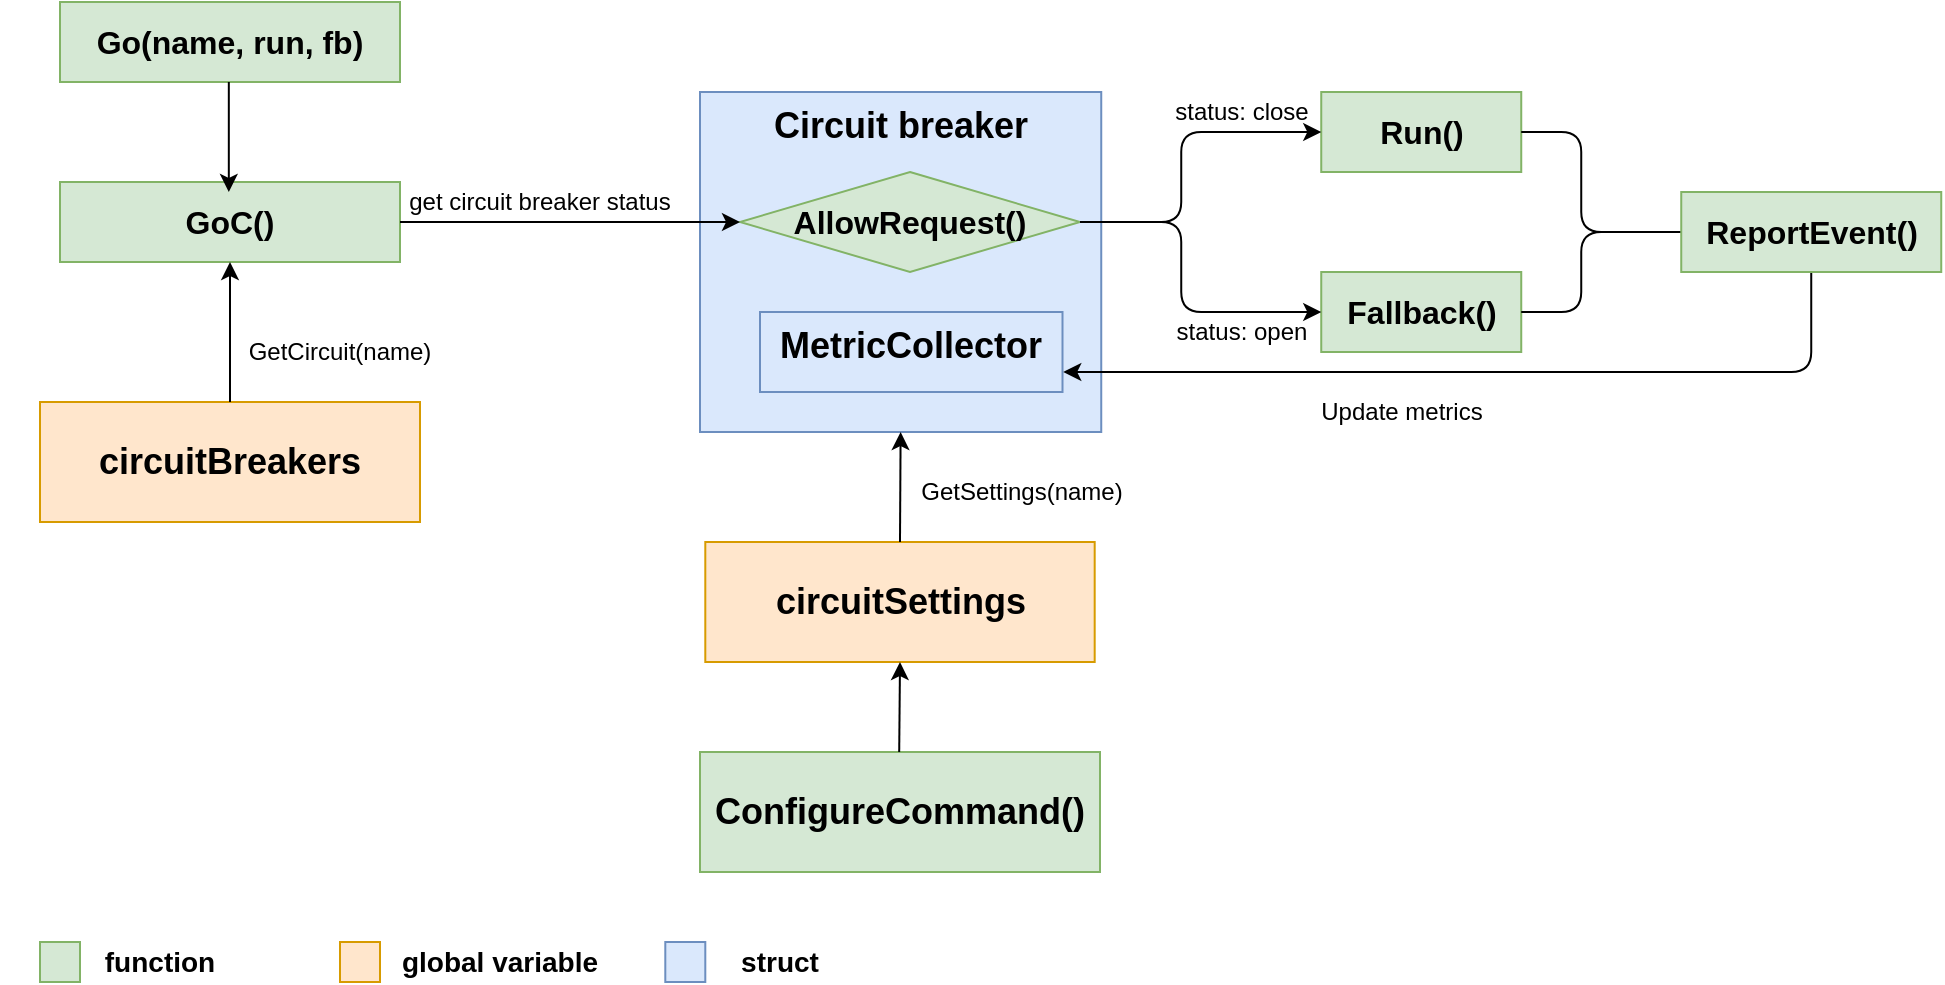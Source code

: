 <mxfile version="14.9.3" type="github">
  <diagram id="kpx5KUNioDjyzZGF05Ip" name="Page-1">
    <mxGraphModel dx="1117" dy="637" grid="1" gridSize="10" guides="1" tooltips="1" connect="1" arrows="1" fold="1" page="1" pageScale="1" pageWidth="827" pageHeight="1169" math="0" shadow="0">
      <root>
        <mxCell id="0" />
        <mxCell id="1" parent="0" />
        <mxCell id="l-F9UILul_ZIK0xFE01Y-2" value="Circuit breaker" style="rounded=0;whiteSpace=wrap;html=1;fillColor=#dae8fc;strokeColor=#6c8ebf;fontSize=18;fontStyle=1;verticalAlign=top;" parent="1" vertex="1">
          <mxGeometry x="550" y="195" width="200.62" height="170" as="geometry" />
        </mxCell>
        <mxCell id="l-F9UILul_ZIK0xFE01Y-4" value="MetricCollector" style="rounded=0;whiteSpace=wrap;html=1;fontSize=18;verticalAlign=top;fillColor=#dae8fc;strokeColor=#6c8ebf;fontStyle=1" parent="1" vertex="1">
          <mxGeometry x="580" y="305" width="151.25" height="40" as="geometry" />
        </mxCell>
        <mxCell id="l-F9UILul_ZIK0xFE01Y-5" value="Run()" style="rounded=0;whiteSpace=wrap;html=1;fontSize=16;verticalAlign=middle;fillColor=#d5e8d4;strokeColor=#82b366;fontStyle=1;" parent="1" vertex="1">
          <mxGeometry x="860.62" y="195" width="100" height="40" as="geometry" />
        </mxCell>
        <mxCell id="l-F9UILul_ZIK0xFE01Y-6" value="Fallback()" style="rounded=0;whiteSpace=wrap;html=1;fontSize=16;verticalAlign=middle;fillColor=#d5e8d4;strokeColor=#82b366;fontStyle=1;" parent="1" vertex="1">
          <mxGeometry x="860.62" y="285" width="100" height="40" as="geometry" />
        </mxCell>
        <mxCell id="l-F9UILul_ZIK0xFE01Y-11" value="AllowRequest()" style="rhombus;whiteSpace=wrap;html=1;fontSize=16;verticalAlign=middle;fillColor=#d5e8d4;strokeColor=#82b366;fontStyle=1" parent="1" vertex="1">
          <mxGeometry x="570" y="235" width="170" height="50" as="geometry" />
        </mxCell>
        <mxCell id="l-F9UILul_ZIK0xFE01Y-13" value="" style="edgeStyle=elbowEdgeStyle;elbow=horizontal;endArrow=classic;html=1;fontSize=12;fontColor=#FFFFFF;entryX=0;entryY=0.5;entryDx=0;entryDy=0;exitX=1;exitY=0.5;exitDx=0;exitDy=0;" parent="1" source="l-F9UILul_ZIK0xFE01Y-11" target="l-F9UILul_ZIK0xFE01Y-5" edge="1">
          <mxGeometry width="50" height="50" relative="1" as="geometry">
            <mxPoint x="740" y="255" as="sourcePoint" />
            <mxPoint x="790" y="205" as="targetPoint" />
            <Array as="points">
              <mxPoint x="790.62" y="235" />
            </Array>
          </mxGeometry>
        </mxCell>
        <mxCell id="l-F9UILul_ZIK0xFE01Y-14" value="" style="edgeStyle=elbowEdgeStyle;elbow=horizontal;endArrow=classic;html=1;fontSize=12;fontColor=#FFFFFF;entryX=0;entryY=0.5;entryDx=0;entryDy=0;exitX=1;exitY=0.5;exitDx=0;exitDy=0;" parent="1" source="l-F9UILul_ZIK0xFE01Y-11" target="l-F9UILul_ZIK0xFE01Y-6" edge="1">
          <mxGeometry width="50" height="50" relative="1" as="geometry">
            <mxPoint x="740.0" y="275" as="sourcePoint" />
            <mxPoint x="820.62" y="235" as="targetPoint" />
            <Array as="points">
              <mxPoint x="790.62" y="285" />
              <mxPoint x="790.62" y="285" />
              <mxPoint x="770.62" y="255" />
              <mxPoint x="780.62" y="285" />
            </Array>
          </mxGeometry>
        </mxCell>
        <mxCell id="l-F9UILul_ZIK0xFE01Y-16" value="status: close" style="text;html=1;strokeColor=none;fillColor=none;align=center;verticalAlign=middle;whiteSpace=wrap;rounded=0;fontSize=12;" parent="1" vertex="1">
          <mxGeometry x="780.62" y="195" width="80" height="20" as="geometry" />
        </mxCell>
        <mxCell id="l-F9UILul_ZIK0xFE01Y-18" value="status: open" style="text;html=1;strokeColor=none;fillColor=none;align=center;verticalAlign=middle;whiteSpace=wrap;rounded=0;fontSize=12;" parent="1" vertex="1">
          <mxGeometry x="780.62" y="305" width="80" height="20" as="geometry" />
        </mxCell>
        <mxCell id="l-F9UILul_ZIK0xFE01Y-21" value="" style="edgeStyle=elbowEdgeStyle;elbow=vertical;endArrow=classic;html=1;fontSize=12;fontColor=#000000;rounded=1;exitX=0.5;exitY=1;exitDx=0;exitDy=0;" parent="1" source="l-F9UILul_ZIK0xFE01Y-27" edge="1">
          <mxGeometry width="50" height="50" relative="1" as="geometry">
            <mxPoint x="1040.62" y="265" as="sourcePoint" />
            <mxPoint x="731.62" y="335" as="targetPoint" />
            <Array as="points">
              <mxPoint x="920.62" y="335" />
              <mxPoint x="890.62" y="365" />
              <mxPoint x="880.62" y="365" />
            </Array>
          </mxGeometry>
        </mxCell>
        <mxCell id="l-F9UILul_ZIK0xFE01Y-23" value="" style="edgeStyle=elbowEdgeStyle;elbow=horizontal;endArrow=none;html=1;fontSize=12;fontColor=#000000;endFill=0;rounded=1;" parent="1" edge="1">
          <mxGeometry width="50" height="50" relative="1" as="geometry">
            <mxPoint x="960.62" y="215" as="sourcePoint" />
            <mxPoint x="1040.62" y="265" as="targetPoint" />
            <Array as="points">
              <mxPoint x="990.62" y="245" />
            </Array>
          </mxGeometry>
        </mxCell>
        <mxCell id="l-F9UILul_ZIK0xFE01Y-24" value="" style="edgeStyle=elbowEdgeStyle;elbow=horizontal;endArrow=none;html=1;fontSize=12;fontColor=#000000;exitX=1;exitY=0.5;exitDx=0;exitDy=0;endFill=0;rounded=1;" parent="1" source="l-F9UILul_ZIK0xFE01Y-6" edge="1">
          <mxGeometry width="50" height="50" relative="1" as="geometry">
            <mxPoint x="970.62" y="305" as="sourcePoint" />
            <mxPoint x="1030.62" y="265" as="targetPoint" />
            <Array as="points">
              <mxPoint x="990.62" y="285" />
            </Array>
          </mxGeometry>
        </mxCell>
        <mxCell id="l-F9UILul_ZIK0xFE01Y-25" value="Update metrics" style="text;html=1;strokeColor=none;fillColor=none;align=center;verticalAlign=middle;whiteSpace=wrap;rounded=0;fontSize=12;" parent="1" vertex="1">
          <mxGeometry x="790.62" y="345" width="220" height="20" as="geometry" />
        </mxCell>
        <mxCell id="l-F9UILul_ZIK0xFE01Y-27" value="ReportEvent()" style="rounded=0;whiteSpace=wrap;html=1;fontSize=16;verticalAlign=middle;fillColor=#d5e8d4;strokeColor=#82b366;fontStyle=1;" parent="1" vertex="1">
          <mxGeometry x="1040.62" y="245" width="130" height="40" as="geometry" />
        </mxCell>
        <mxCell id="l-F9UILul_ZIK0xFE01Y-28" value="circuitSettings" style="rounded=0;whiteSpace=wrap;html=1;fillColor=#ffe6cc;strokeColor=#d79b00;fontSize=18;fontStyle=1;verticalAlign=middle;" parent="1" vertex="1">
          <mxGeometry x="552.65" y="420" width="194.69" height="60" as="geometry" />
        </mxCell>
        <mxCell id="l-F9UILul_ZIK0xFE01Y-30" value="" style="endArrow=classic;html=1;fontSize=16;fontColor=#000000;entryX=0.5;entryY=1;entryDx=0;entryDy=0;exitX=0.5;exitY=0;exitDx=0;exitDy=0;" parent="1" source="l-F9UILul_ZIK0xFE01Y-28" target="l-F9UILul_ZIK0xFE01Y-2" edge="1">
          <mxGeometry width="50" height="50" relative="1" as="geometry">
            <mxPoint x="660.62" y="395" as="sourcePoint" />
            <mxPoint x="660.62" y="375" as="targetPoint" />
          </mxGeometry>
        </mxCell>
        <mxCell id="l-F9UILul_ZIK0xFE01Y-34" style="edgeStyle=orthogonalEdgeStyle;rounded=1;orthogonalLoop=1;jettySize=auto;html=1;exitX=0.5;exitY=1;exitDx=0;exitDy=0;fontSize=16;fontColor=#000000;endArrow=none;endFill=0;" parent="1" source="l-F9UILul_ZIK0xFE01Y-25" target="l-F9UILul_ZIK0xFE01Y-25" edge="1">
          <mxGeometry relative="1" as="geometry" />
        </mxCell>
        <mxCell id="l-F9UILul_ZIK0xFE01Y-36" value="ConfigureCommand()" style="rounded=0;whiteSpace=wrap;html=1;fillColor=#d5e8d4;strokeColor=#82b366;fontSize=18;fontStyle=1;verticalAlign=middle;" parent="1" vertex="1">
          <mxGeometry x="550" y="525" width="200" height="60" as="geometry" />
        </mxCell>
        <mxCell id="l-F9UILul_ZIK0xFE01Y-37" value="" style="endArrow=classic;html=1;fontSize=16;fontColor=#000000;exitX=0.5;exitY=0;exitDx=0;exitDy=0;" parent="1" edge="1">
          <mxGeometry width="50" height="50" relative="1" as="geometry">
            <mxPoint x="649.6" y="525" as="sourcePoint" />
            <mxPoint x="650" y="480" as="targetPoint" />
          </mxGeometry>
        </mxCell>
        <mxCell id="l-F9UILul_ZIK0xFE01Y-38" value="GetSettings(name)" style="text;html=1;strokeColor=none;fillColor=none;align=center;verticalAlign=middle;whiteSpace=wrap;rounded=0;fontSize=12;" parent="1" vertex="1">
          <mxGeometry x="600.62" y="385" width="220" height="20" as="geometry" />
        </mxCell>
        <mxCell id="l-F9UILul_ZIK0xFE01Y-39" value="circuitBreakers" style="rounded=0;whiteSpace=wrap;html=1;fillColor=#ffe6cc;strokeColor=#d79b00;fontSize=18;fontStyle=1;verticalAlign=middle;" parent="1" vertex="1">
          <mxGeometry x="220" y="350" width="190" height="60" as="geometry" />
        </mxCell>
        <mxCell id="l-F9UILul_ZIK0xFE01Y-40" value="GoC()" style="rounded=0;whiteSpace=wrap;html=1;fontSize=16;verticalAlign=middle;fillColor=#d5e8d4;strokeColor=#82b366;fontStyle=1;" parent="1" vertex="1">
          <mxGeometry x="230" y="240" width="170" height="40" as="geometry" />
        </mxCell>
        <mxCell id="l-F9UILul_ZIK0xFE01Y-41" value="Go(name, run, fb)" style="rounded=0;whiteSpace=wrap;html=1;fontSize=16;verticalAlign=middle;fillColor=#d5e8d4;strokeColor=#82b366;fontStyle=1;" parent="1" vertex="1">
          <mxGeometry x="230" y="150" width="170" height="40" as="geometry" />
        </mxCell>
        <mxCell id="l-F9UILul_ZIK0xFE01Y-42" value="" style="endArrow=classic;html=1;fontSize=16;fontColor=#000000;" parent="1" edge="1">
          <mxGeometry width="50" height="50" relative="1" as="geometry">
            <mxPoint x="314.41" y="190" as="sourcePoint" />
            <mxPoint x="314.41" y="245" as="targetPoint" />
          </mxGeometry>
        </mxCell>
        <mxCell id="l-F9UILul_ZIK0xFE01Y-43" value="" style="endArrow=classic;html=1;fontSize=16;fontColor=#000000;exitX=0.5;exitY=0;exitDx=0;exitDy=0;" parent="1" source="l-F9UILul_ZIK0xFE01Y-39" edge="1">
          <mxGeometry width="50" height="50" relative="1" as="geometry">
            <mxPoint x="314.17" y="330" as="sourcePoint" />
            <mxPoint x="315" y="280" as="targetPoint" />
          </mxGeometry>
        </mxCell>
        <mxCell id="l-F9UILul_ZIK0xFE01Y-44" value="GetCircuit(name)" style="text;html=1;strokeColor=none;fillColor=none;align=center;verticalAlign=middle;whiteSpace=wrap;rounded=0;fontSize=12;" parent="1" vertex="1">
          <mxGeometry x="260" y="315" width="220" height="20" as="geometry" />
        </mxCell>
        <mxCell id="l-F9UILul_ZIK0xFE01Y-45" value="" style="endArrow=classic;html=1;fontSize=16;fontColor=#000000;entryX=0;entryY=0.5;entryDx=0;entryDy=0;exitX=1;exitY=0.5;exitDx=0;exitDy=0;" parent="1" source="l-F9UILul_ZIK0xFE01Y-40" target="l-F9UILul_ZIK0xFE01Y-11" edge="1">
          <mxGeometry width="50" height="50" relative="1" as="geometry">
            <mxPoint x="400" y="270" as="sourcePoint" />
            <mxPoint x="450" y="220" as="targetPoint" />
          </mxGeometry>
        </mxCell>
        <mxCell id="l-F9UILul_ZIK0xFE01Y-46" value="get circuit breaker status" style="text;html=1;strokeColor=none;fillColor=none;align=center;verticalAlign=middle;whiteSpace=wrap;rounded=0;fontSize=12;" parent="1" vertex="1">
          <mxGeometry x="360" y="240" width="220" height="20" as="geometry" />
        </mxCell>
        <mxCell id="q__56Z_a-juQS8d9BydT-1" value="" style="rounded=0;whiteSpace=wrap;html=1;fillColor=#d5e8d4;strokeColor=#82b366;" vertex="1" parent="1">
          <mxGeometry x="220" y="620" width="20" height="20" as="geometry" />
        </mxCell>
        <mxCell id="q__56Z_a-juQS8d9BydT-2" value="function" style="text;html=1;strokeColor=none;fillColor=none;align=center;verticalAlign=middle;whiteSpace=wrap;rounded=0;fontSize=14;fontStyle=1" vertex="1" parent="1">
          <mxGeometry x="200" y="620" width="160" height="20" as="geometry" />
        </mxCell>
        <mxCell id="q__56Z_a-juQS8d9BydT-3" value="" style="rounded=0;whiteSpace=wrap;html=1;fillColor=#ffe6cc;strokeColor=#d79b00;" vertex="1" parent="1">
          <mxGeometry x="370" y="620" width="20" height="20" as="geometry" />
        </mxCell>
        <mxCell id="q__56Z_a-juQS8d9BydT-4" value="global variable" style="text;html=1;strokeColor=none;fillColor=none;align=center;verticalAlign=middle;whiteSpace=wrap;rounded=0;fontSize=14;fontStyle=1" vertex="1" parent="1">
          <mxGeometry x="370" y="620" width="160" height="20" as="geometry" />
        </mxCell>
        <mxCell id="q__56Z_a-juQS8d9BydT-6" value="" style="rounded=0;whiteSpace=wrap;html=1;fillColor=#dae8fc;strokeColor=#6c8ebf;" vertex="1" parent="1">
          <mxGeometry x="532.65" y="620" width="20" height="20" as="geometry" />
        </mxCell>
        <mxCell id="q__56Z_a-juQS8d9BydT-9" value="struct" style="text;html=1;strokeColor=none;fillColor=none;align=center;verticalAlign=middle;whiteSpace=wrap;rounded=0;fontSize=14;fontStyle=1" vertex="1" parent="1">
          <mxGeometry x="510" y="620" width="160" height="20" as="geometry" />
        </mxCell>
      </root>
    </mxGraphModel>
  </diagram>
</mxfile>
